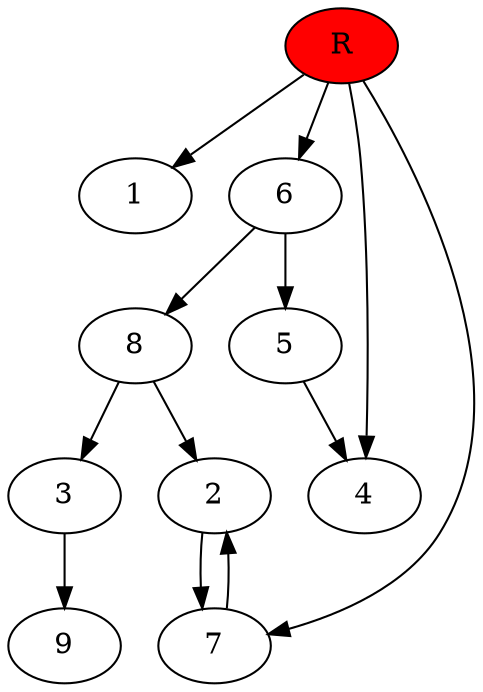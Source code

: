 digraph prb68052 {
	1
	2
	3
	4
	5
	6
	7
	8
	R [fillcolor="#ff0000" style=filled]
	2 -> 7
	3 -> 9
	5 -> 4
	6 -> 5
	6 -> 8
	7 -> 2
	8 -> 2
	8 -> 3
	R -> 1
	R -> 4
	R -> 6
	R -> 7
}
